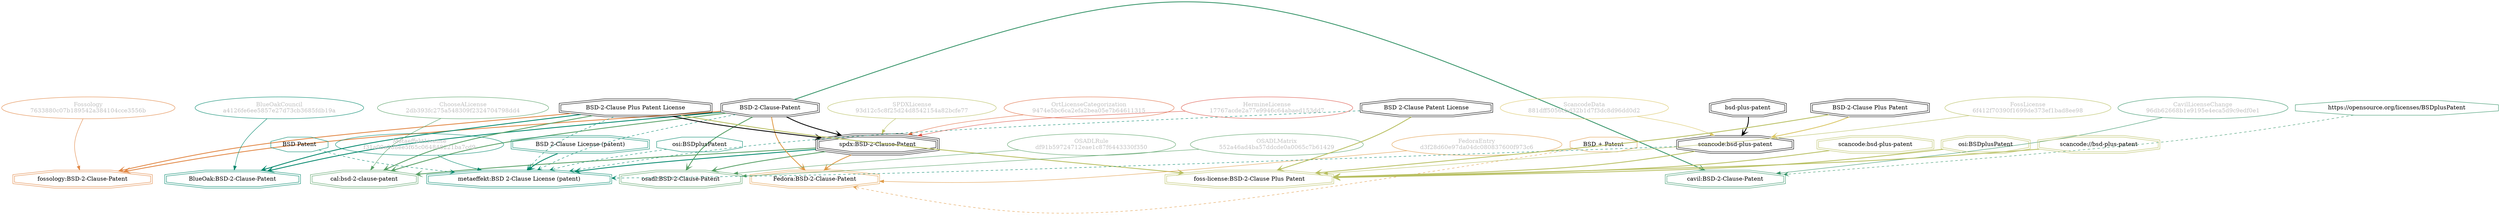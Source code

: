 strict digraph {
    node [shape=box];
    graph [splines=curved];
    383 [label="SPDXLicense\n93d12c5c8f25d24d8542154a82bcfe77"
        ,fontcolor=gray
        ,color="#b8bf62"
        ,fillcolor="beige;1"
        ,shape=ellipse];
    384 [label="spdx:BSD-2-Clause-Patent"
        ,shape=tripleoctagon];
    385 [label="BSD-2-Clause-Patent"
        ,shape=doubleoctagon];
    386 [label="BSD-2-Clause Plus Patent License"
        ,shape=doubleoctagon];
    5943 [label="FedoraEntry\nd3f28d60e97da04dc080837600f973c6"
         ,fontcolor=gray
         ,color="#e09d4b"
         ,fillcolor="beige;1"
         ,shape=ellipse];
    5944 [label="Fedora:BSD-2-Clause-Patent"
         ,color="#e09d4b"
         ,shape=doubleoctagon];
    5945 [label="BSD + Patent"
         ,color="#e09d4b"
         ,shape=octagon];
    8633 [label="BlueOakCouncil\na4126fe6ee5857e27d73cb3685fdb19a"
         ,fontcolor=gray
         ,color="#00876c"
         ,fillcolor="beige;1"
         ,shape=ellipse];
    8634 [label="BlueOak:BSD-2-Clause-Patent"
         ,color="#00876c"
         ,shape=doubleoctagon];
    9479 [label="OSADLRule\ndf91b59724712eae1c87f6443330f350"
         ,fontcolor=gray
         ,color="#58a066"
         ,fillcolor="beige;1"
         ,shape=ellipse];
    9480 [label="osadl:BSD-2-Clause-Patent"
         ,color="#58a066"
         ,shape=doubleoctagon];
    9810 [label="OSADLMatrix\n552a46ad4ba57ddcde0a0065c7b61429"
         ,fontcolor=gray
         ,color="#58a066"
         ,fillcolor="beige;1"
         ,shape=ellipse];
    10857 [label="ChooseALicense\n2db393fc275a548309f2324704798dd4"
          ,fontcolor=gray
          ,color="#58a066"
          ,fillcolor="beige;1"
          ,shape=ellipse];
    10858 [label="cal:bsd-2-clause-patent"
          ,color="#58a066"
          ,shape=doubleoctagon];
    12925 [label="ScancodeData\n881dff5056cbd32b1d7f3dc8d96dd0d2"
          ,fontcolor=gray
          ,color="#dac767"
          ,fillcolor="beige;1"
          ,shape=ellipse];
    12926 [label="scancode:bsd-plus-patent"
          ,shape=doubleoctagon];
    12927 [label="bsd-plus-patent"
          ,shape=doubleoctagon];
    12928 [label="BSD-2-Clause Plus Patent"
          ,shape=doubleoctagon];
    27694 [label="Fossology\n7633880c07b189542a384104cce3556b"
          ,fontcolor=gray
          ,color="#e18745"
          ,fillcolor="beige;1"
          ,shape=ellipse];
    27695 [label="fossology:BSD-2-Clause-Patent"
          ,color="#e18745"
          ,shape=doubleoctagon];
    28512 [label="OrtLicenseCategorization\n9474e5bc6ca2efa2bea05e7b64611315"
          ,fontcolor=gray
          ,color="#e06f45"
          ,fillcolor="beige;1"
          ,shape=ellipse];
    36452 [label="CavilLicenseChange\n96db62668b1e9195e4eca5d9c9edf0e1"
          ,fontcolor=gray
          ,color="#379469"
          ,fillcolor="beige;1"
          ,shape=ellipse];
    36453 [label="cavil:BSD-2-Clause-Patent"
          ,color="#379469"
          ,shape=doubleoctagon];
    36454 [label="https://opensource.org/licenses/BSDplusPatent"
          ,color="#379469"
          ,shape=octagon];
    39503 [label="BSD Patent"
          ,color="#00876c"
          ,shape=octagon];
    39504 [label="MetaeffektLicense\nf31a00a288ee5f65c064848221ba7cd9"
          ,fontcolor=gray
          ,color="#00876c"
          ,fillcolor="beige;1"
          ,shape=ellipse];
    39505 [label="metaeffekt:BSD 2-Clause License (patent)"
          ,color="#00876c"
          ,shape=doubleoctagon];
    39506 [label="BSD 2-Clause License (patent)"
          ,color="#00876c"
          ,shape=doubleoctagon];
    39507 [label="BSD 2-Clause Patent License"
          ,shape=doubleoctagon];
    39508 [label="osi:BSDplusPatent"
          ,color="#00876c"
          ,shape=octagon];
    49952 [label="HermineLicense\n17767acde2a77e9946c64abaed153dd7"
          ,fontcolor=gray
          ,color="#dc574a"
          ,fillcolor="beige;1"
          ,shape=ellipse];
    50328 [label="FossLicense\n6f412f70390f1699de373ef1bad8ee98"
          ,fontcolor=gray
          ,color="#b8bf62"
          ,fillcolor="beige;1"
          ,shape=ellipse];
    50329 [label="foss-license:BSD-2-Clause Plus Patent"
          ,color="#b8bf62"
          ,shape=doubleoctagon];
    50330 [label="scancode://bsd-plus-patent"
          ,color="#b8bf62"
          ,shape=doubleoctagon];
    50331 [label="scancode:bsd-plus-patent"
          ,color="#b8bf62"
          ,shape=doubleoctagon];
    50332 [label="osi:BSDplusPatent"
          ,color="#b8bf62"
          ,shape=doubleoctagon];
    383 -> 384 [weight=0.5
               ,color="#b8bf62"];
    384 -> 5944 [style=bold
                ,arrowhead=vee
                ,weight=0.7
                ,color="#e09d4b"];
    384 -> 9480 [style=bold
                ,arrowhead=vee
                ,weight=0.7
                ,color="#58a066"];
    384 -> 10858 [style=bold
                 ,arrowhead=vee
                 ,weight=0.7
                 ,color="#58a066"];
    384 -> 39505 [style=bold
                 ,arrowhead=vee
                 ,weight=0.7
                 ,color="#00876c"];
    385 -> 384 [style=bold
               ,arrowhead=vee
               ,weight=0.7];
    385 -> 5944 [style=bold
                ,arrowhead=vee
                ,weight=0.7
                ,color="#e09d4b"];
    385 -> 5944 [style=bold
                ,arrowhead=vee
                ,weight=0.7
                ,color="#e09d4b"];
    385 -> 8634 [style=bold
                ,arrowhead=vee
                ,weight=0.7
                ,color="#00876c"];
    385 -> 9480 [style=bold
                ,arrowhead=vee
                ,weight=0.7
                ,color="#58a066"];
    385 -> 10858 [style=bold
                 ,arrowhead=vee
                 ,weight=0.7
                 ,color="#58a066"];
    385 -> 27695 [style=bold
                 ,arrowhead=vee
                 ,weight=0.7
                 ,color="#e18745"];
    385 -> 36453 [style=bold
                 ,arrowhead=vee
                 ,weight=0.7
                 ,color="#379469"];
    385 -> 36453 [style=bold
                 ,arrowhead=vee
                 ,weight=0.7
                 ,color="#379469"];
    385 -> 39505 [style=dashed
                 ,arrowhead=vee
                 ,weight=0.5
                 ,color="#00876c"];
    386 -> 384 [style=bold
               ,arrowhead=vee
               ,weight=0.7];
    386 -> 8634 [style=bold
                ,arrowhead=vee
                ,weight=0.7
                ,color="#00876c"];
    386 -> 10858 [style=bold
                 ,arrowhead=vee
                 ,weight=0.7
                 ,color="#58a066"];
    386 -> 27695 [style=bold
                 ,arrowhead=vee
                 ,weight=0.7
                 ,color="#e18745"];
    386 -> 39505 [style=dashed
                 ,arrowhead=vee
                 ,weight=0.5
                 ,color="#00876c"];
    386 -> 50329 [style=bold
                 ,arrowhead=vee
                 ,weight=0.7
                 ,color="#b8bf62"];
    5943 -> 5944 [weight=0.5
                 ,color="#e09d4b"];
    5945 -> 5944 [style=dashed
                 ,arrowhead=vee
                 ,weight=0.5
                 ,color="#e09d4b"];
    8633 -> 8634 [weight=0.5
                 ,color="#00876c"];
    9479 -> 9480 [weight=0.5
                 ,color="#58a066"];
    9810 -> 9480 [weight=0.5
                 ,color="#58a066"];
    10857 -> 10858 [weight=0.5
                   ,color="#58a066"];
    12925 -> 12926 [weight=0.5
                   ,color="#dac767"];
    12926 -> 39505 [style=dashed
                   ,arrowhead=vee
                   ,weight=0.5
                   ,color="#00876c"];
    12926 -> 50329 [style=bold
                   ,arrowhead=vee
                   ,weight=0.7
                   ,color="#b8bf62"];
    12927 -> 12926 [style=bold
                   ,arrowhead=vee
                   ,weight=0.7];
    12928 -> 12926 [style=bold
                   ,arrowhead=vee
                   ,weight=0.7
                   ,color="#dac767"];
    12928 -> 50329 [style=bold
                   ,arrowhead=vee
                   ,weight=0.7
                   ,color="#b8bf62"];
    27694 -> 27695 [weight=0.5
                   ,color="#e18745"];
    28512 -> 384 [weight=0.5
                 ,color="#e06f45"];
    36452 -> 36453 [weight=0.5
                   ,color="#379469"];
    36454 -> 36453 [style=dashed
                   ,arrowhead=vee
                   ,weight=0.5
                   ,color="#379469"];
    39503 -> 39505 [style=dashed
                   ,arrowhead=vee
                   ,weight=0.5
                   ,color="#00876c"];
    39504 -> 39505 [weight=0.5
                   ,color="#00876c"];
    39506 -> 39505 [style=bold
                   ,arrowhead=vee
                   ,weight=0.7
                   ,color="#00876c"];
    39507 -> 39505 [style=dashed
                   ,arrowhead=vee
                   ,weight=0.5
                   ,color="#00876c"];
    39507 -> 50329 [style=bold
                   ,arrowhead=vee
                   ,weight=0.7
                   ,color="#b8bf62"];
    39508 -> 39505 [style=dashed
                   ,arrowhead=vee
                   ,weight=0.5
                   ,color="#00876c"];
    49952 -> 384 [weight=0.5
                 ,color="#dc574a"];
    50328 -> 50329 [weight=0.5
                   ,color="#b8bf62"];
    50330 -> 50329 [style=bold
                   ,arrowhead=vee
                   ,weight=0.7
                   ,color="#b8bf62"];
    50331 -> 50329 [style=bold
                   ,arrowhead=vee
                   ,weight=0.7
                   ,color="#b8bf62"];
    50332 -> 50329 [style=bold
                   ,arrowhead=vee
                   ,weight=0.7
                   ,color="#b8bf62"];
}
